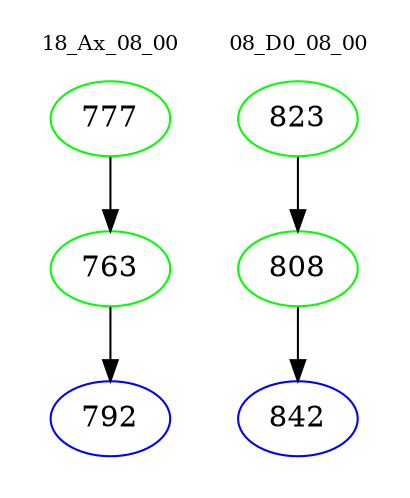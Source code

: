 digraph{
subgraph cluster_0 {
color = white
label = "18_Ax_08_00";
fontsize=10;
T0_777 [label="777", color="green"]
T0_777 -> T0_763 [color="black"]
T0_763 [label="763", color="green"]
T0_763 -> T0_792 [color="black"]
T0_792 [label="792", color="blue"]
}
subgraph cluster_1 {
color = white
label = "08_D0_08_00";
fontsize=10;
T1_823 [label="823", color="green"]
T1_823 -> T1_808 [color="black"]
T1_808 [label="808", color="green"]
T1_808 -> T1_842 [color="black"]
T1_842 [label="842", color="blue"]
}
}

